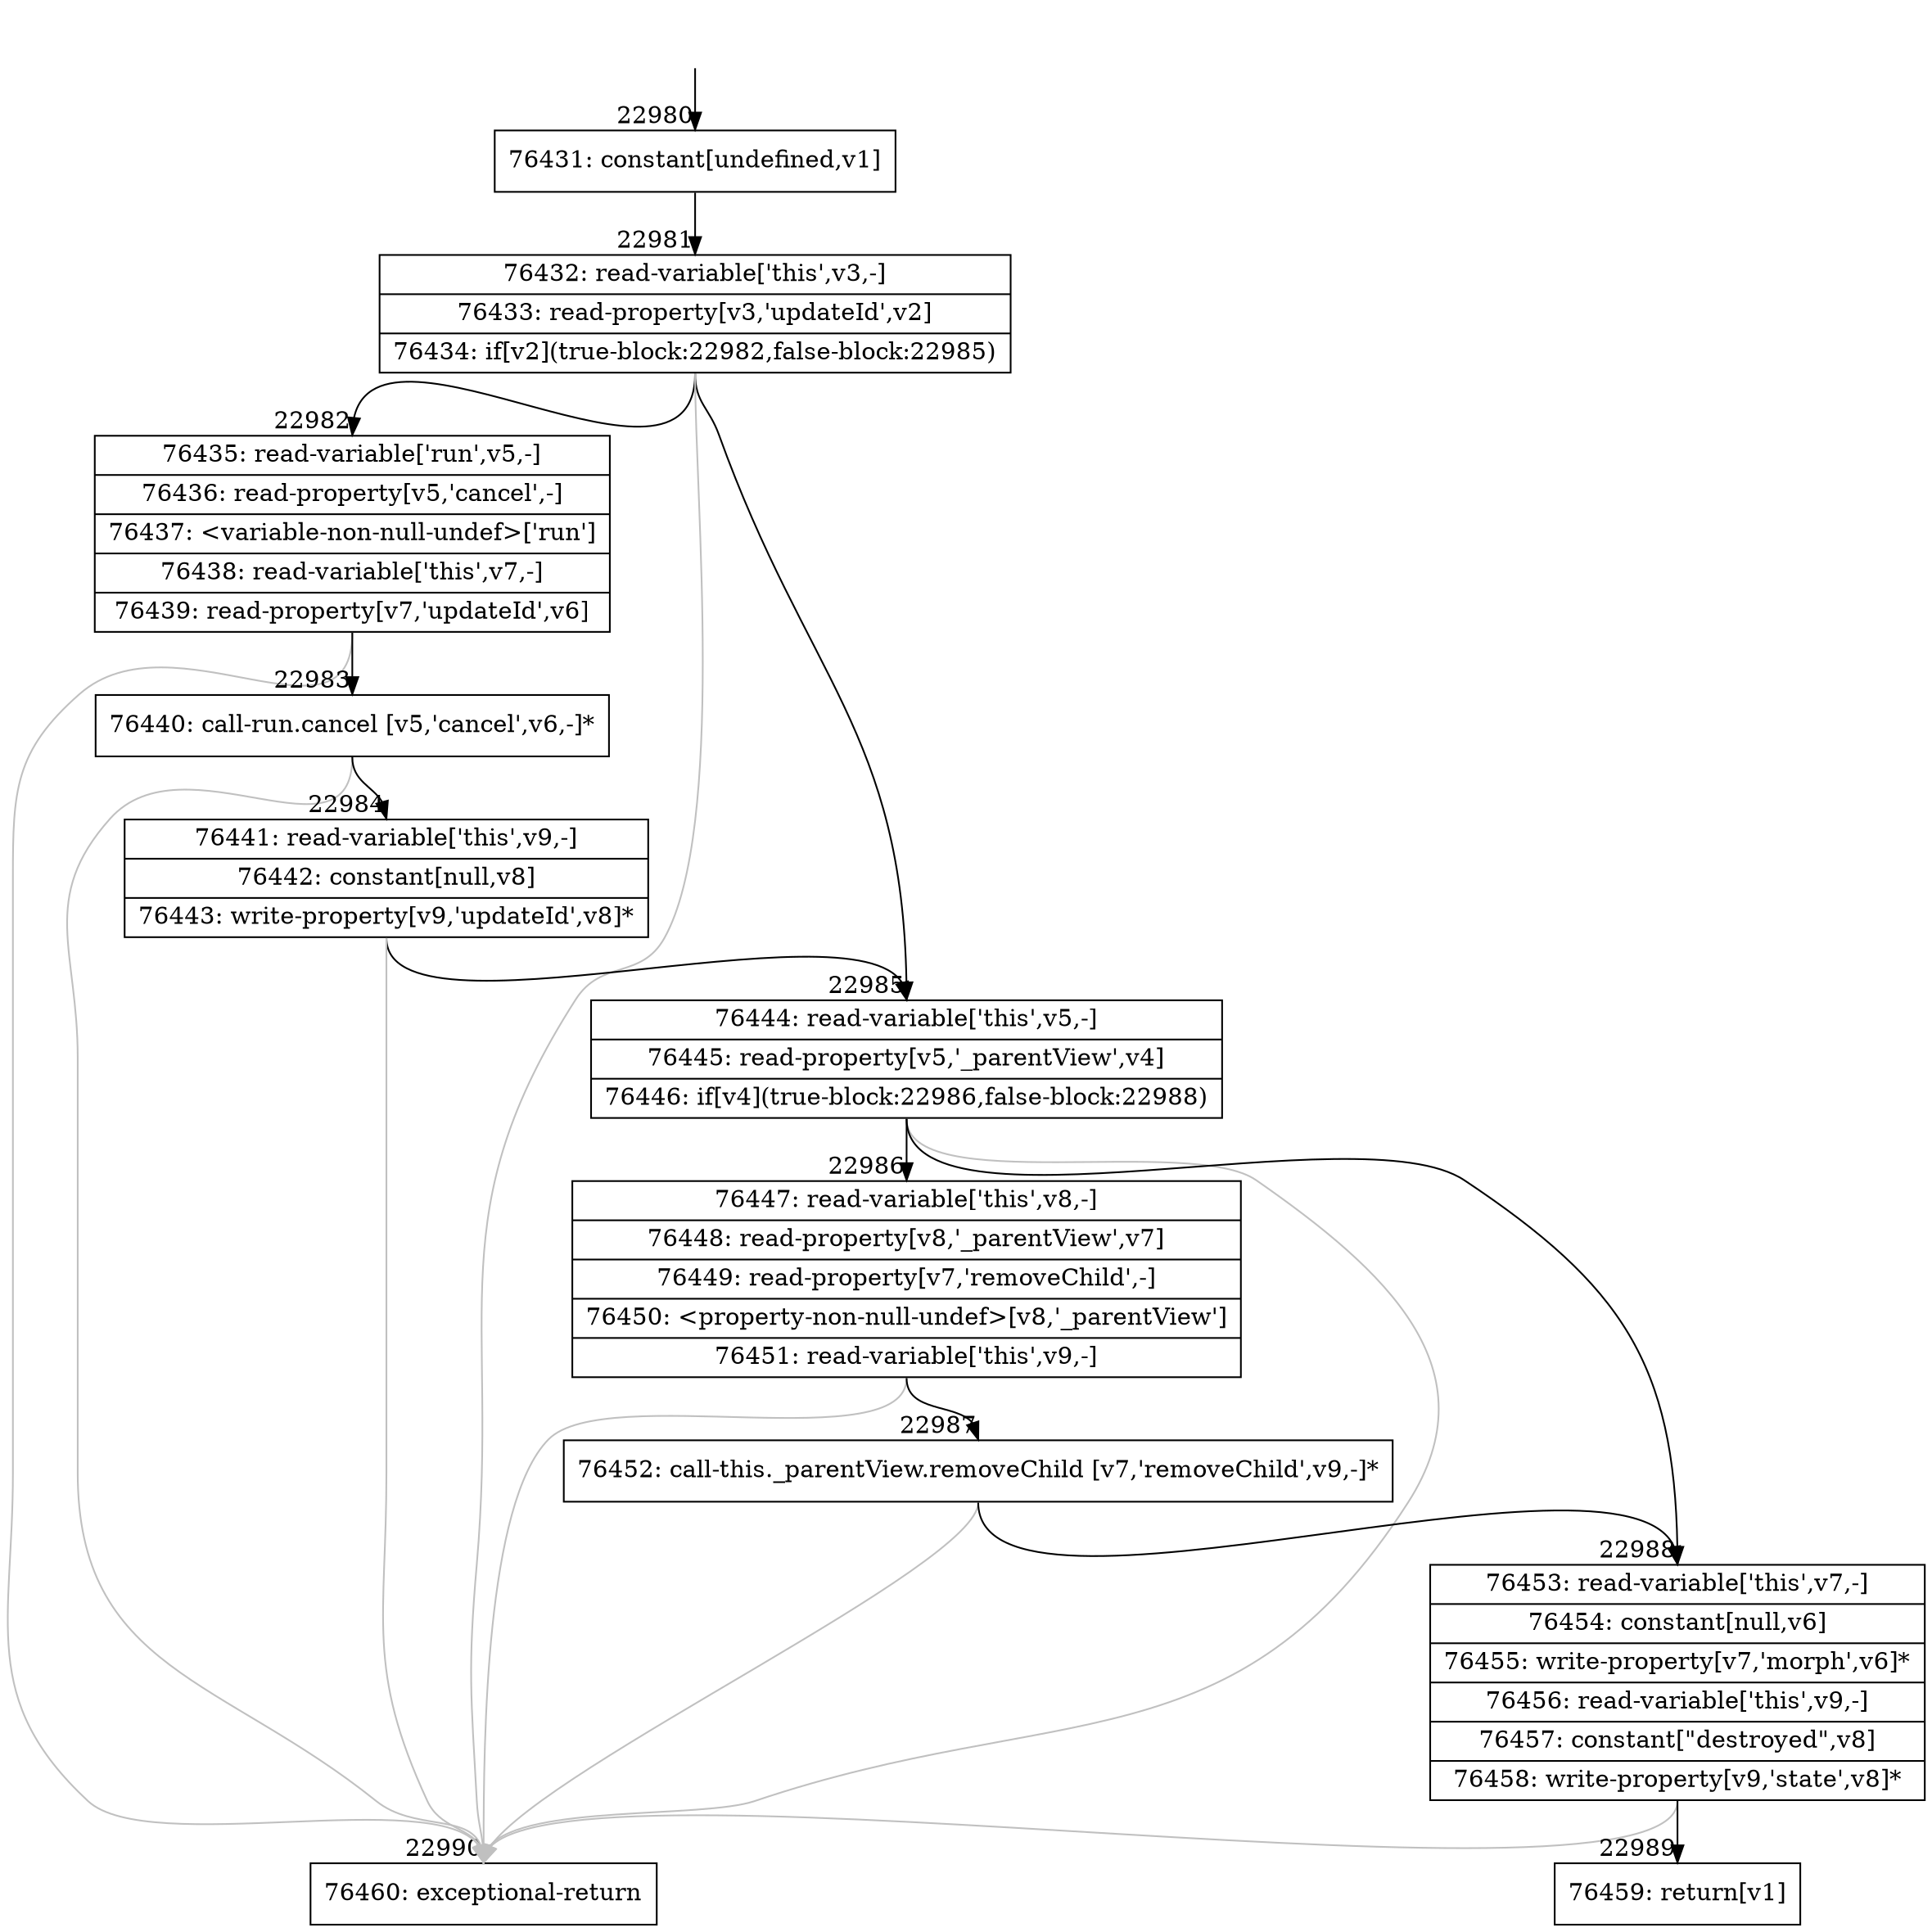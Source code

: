 digraph {
rankdir="TD"
BB_entry1997[shape=none,label=""];
BB_entry1997 -> BB22980 [tailport=s, headport=n, headlabel="    22980"]
BB22980 [shape=record label="{76431: constant[undefined,v1]}" ] 
BB22980 -> BB22981 [tailport=s, headport=n, headlabel="      22981"]
BB22981 [shape=record label="{76432: read-variable['this',v3,-]|76433: read-property[v3,'updateId',v2]|76434: if[v2](true-block:22982,false-block:22985)}" ] 
BB22981 -> BB22982 [tailport=s, headport=n, headlabel="      22982"]
BB22981 -> BB22985 [tailport=s, headport=n, headlabel="      22985"]
BB22981 -> BB22990 [tailport=s, headport=n, color=gray, headlabel="      22990"]
BB22982 [shape=record label="{76435: read-variable['run',v5,-]|76436: read-property[v5,'cancel',-]|76437: \<variable-non-null-undef\>['run']|76438: read-variable['this',v7,-]|76439: read-property[v7,'updateId',v6]}" ] 
BB22982 -> BB22983 [tailport=s, headport=n, headlabel="      22983"]
BB22982 -> BB22990 [tailport=s, headport=n, color=gray]
BB22983 [shape=record label="{76440: call-run.cancel [v5,'cancel',v6,-]*}" ] 
BB22983 -> BB22984 [tailport=s, headport=n, headlabel="      22984"]
BB22983 -> BB22990 [tailport=s, headport=n, color=gray]
BB22984 [shape=record label="{76441: read-variable['this',v9,-]|76442: constant[null,v8]|76443: write-property[v9,'updateId',v8]*}" ] 
BB22984 -> BB22985 [tailport=s, headport=n]
BB22984 -> BB22990 [tailport=s, headport=n, color=gray]
BB22985 [shape=record label="{76444: read-variable['this',v5,-]|76445: read-property[v5,'_parentView',v4]|76446: if[v4](true-block:22986,false-block:22988)}" ] 
BB22985 -> BB22986 [tailport=s, headport=n, headlabel="      22986"]
BB22985 -> BB22988 [tailport=s, headport=n, headlabel="      22988"]
BB22985 -> BB22990 [tailport=s, headport=n, color=gray]
BB22986 [shape=record label="{76447: read-variable['this',v8,-]|76448: read-property[v8,'_parentView',v7]|76449: read-property[v7,'removeChild',-]|76450: \<property-non-null-undef\>[v8,'_parentView']|76451: read-variable['this',v9,-]}" ] 
BB22986 -> BB22987 [tailport=s, headport=n, headlabel="      22987"]
BB22986 -> BB22990 [tailport=s, headport=n, color=gray]
BB22987 [shape=record label="{76452: call-this._parentView.removeChild [v7,'removeChild',v9,-]*}" ] 
BB22987 -> BB22988 [tailport=s, headport=n]
BB22987 -> BB22990 [tailport=s, headport=n, color=gray]
BB22988 [shape=record label="{76453: read-variable['this',v7,-]|76454: constant[null,v6]|76455: write-property[v7,'morph',v6]*|76456: read-variable['this',v9,-]|76457: constant[\"destroyed\",v8]|76458: write-property[v9,'state',v8]*}" ] 
BB22988 -> BB22989 [tailport=s, headport=n, headlabel="      22989"]
BB22988 -> BB22990 [tailport=s, headport=n, color=gray]
BB22989 [shape=record label="{76459: return[v1]}" ] 
BB22990 [shape=record label="{76460: exceptional-return}" ] 
//#$~ 43042
}
